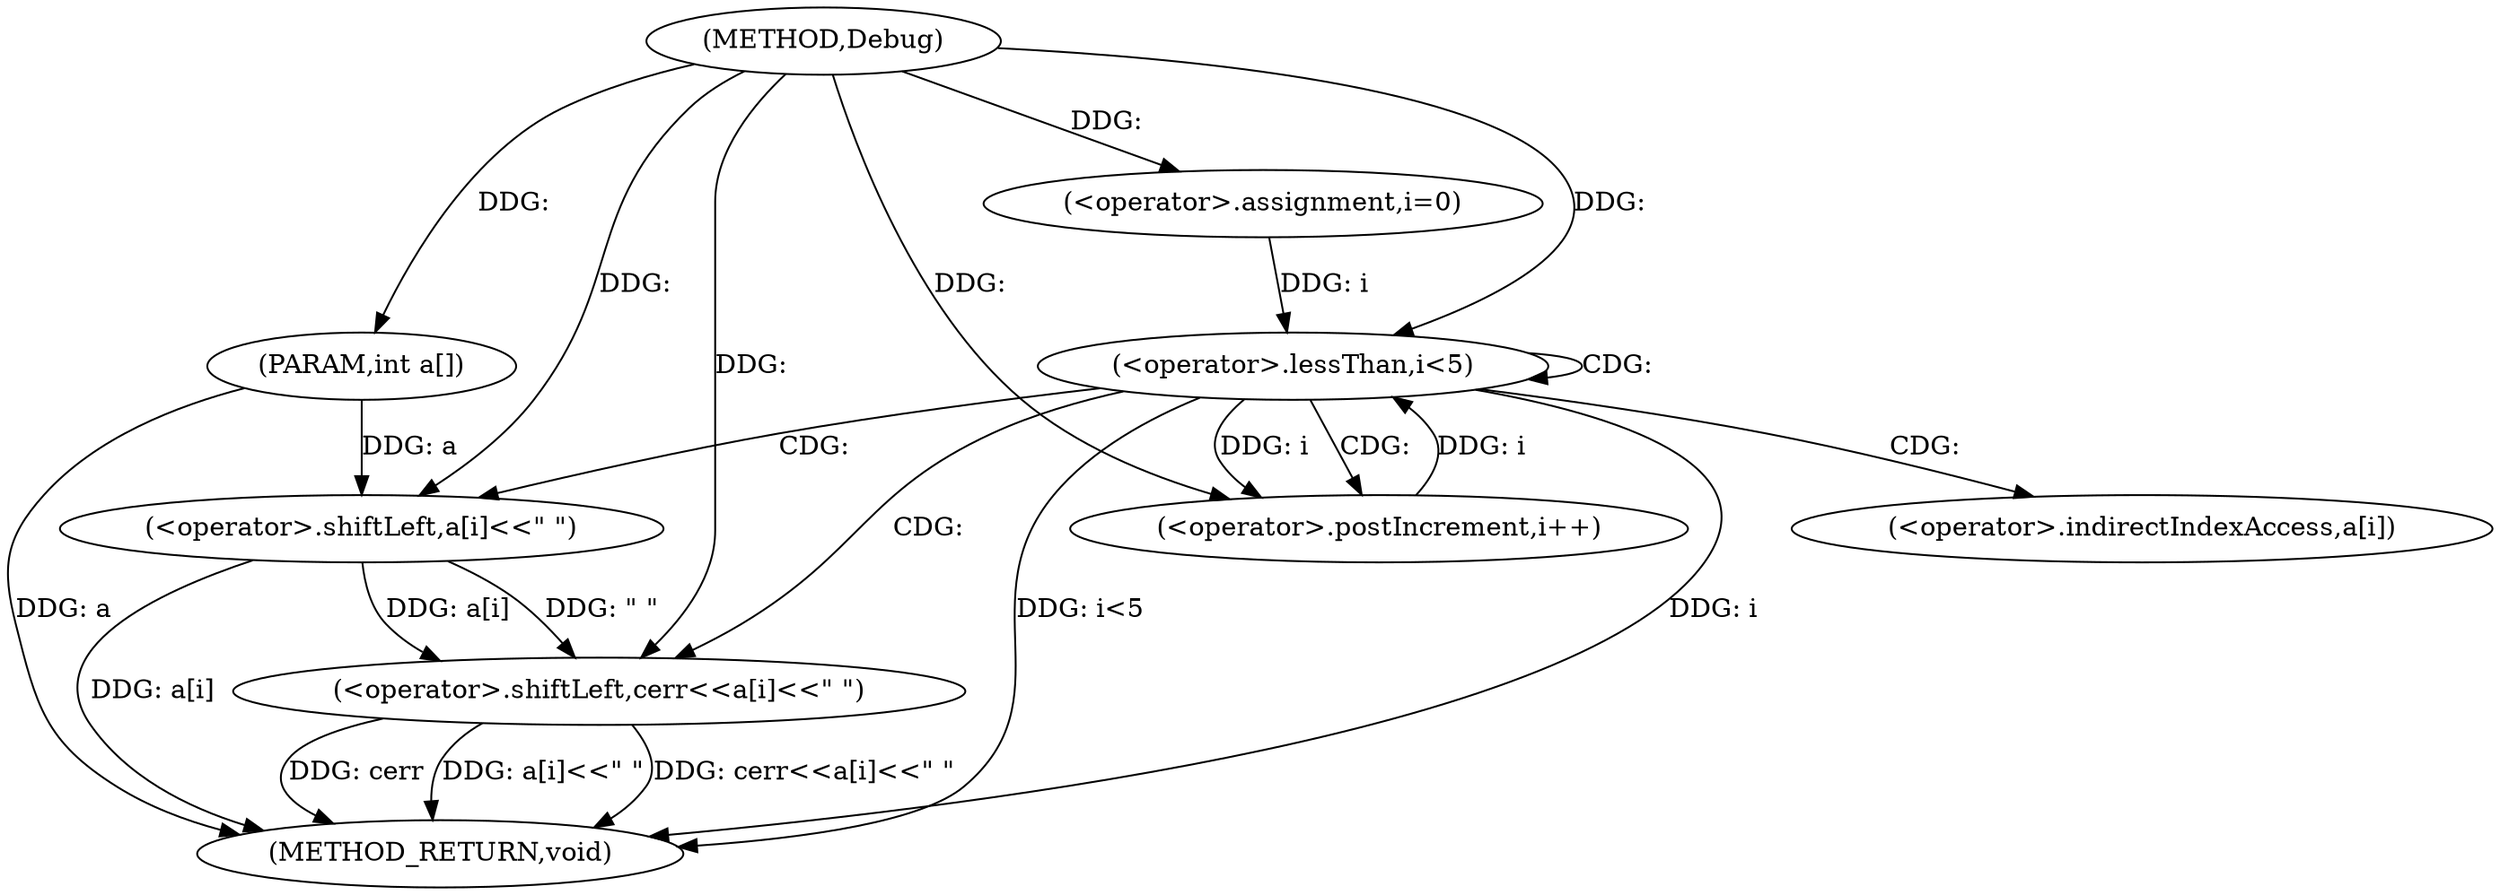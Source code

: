 digraph "Debug" {  
"1000115" [label = "(METHOD,Debug)" ]
"1000136" [label = "(METHOD_RETURN,void)" ]
"1000116" [label = "(PARAM,int a[])" ]
"1000120" [label = "(<operator>.assignment,i=0)" ]
"1000123" [label = "(<operator>.lessThan,i<5)" ]
"1000126" [label = "(<operator>.postIncrement,i++)" ]
"1000129" [label = "(<operator>.shiftLeft,cerr<<a[i]<<\" \")" ]
"1000131" [label = "(<operator>.shiftLeft,a[i]<<\" \")" ]
"1000132" [label = "(<operator>.indirectIndexAccess,a[i])" ]
  "1000116" -> "1000136"  [ label = "DDG: a"] 
  "1000123" -> "1000136"  [ label = "DDG: i"] 
  "1000123" -> "1000136"  [ label = "DDG: i<5"] 
  "1000131" -> "1000136"  [ label = "DDG: a[i]"] 
  "1000129" -> "1000136"  [ label = "DDG: a[i]<<\" \""] 
  "1000129" -> "1000136"  [ label = "DDG: cerr<<a[i]<<\" \""] 
  "1000129" -> "1000136"  [ label = "DDG: cerr"] 
  "1000115" -> "1000116"  [ label = "DDG: "] 
  "1000115" -> "1000120"  [ label = "DDG: "] 
  "1000120" -> "1000123"  [ label = "DDG: i"] 
  "1000126" -> "1000123"  [ label = "DDG: i"] 
  "1000115" -> "1000123"  [ label = "DDG: "] 
  "1000123" -> "1000126"  [ label = "DDG: i"] 
  "1000115" -> "1000126"  [ label = "DDG: "] 
  "1000115" -> "1000129"  [ label = "DDG: "] 
  "1000131" -> "1000129"  [ label = "DDG: a[i]"] 
  "1000131" -> "1000129"  [ label = "DDG: \" \""] 
  "1000116" -> "1000131"  [ label = "DDG: a"] 
  "1000115" -> "1000131"  [ label = "DDG: "] 
  "1000123" -> "1000132"  [ label = "CDG: "] 
  "1000123" -> "1000129"  [ label = "CDG: "] 
  "1000123" -> "1000123"  [ label = "CDG: "] 
  "1000123" -> "1000131"  [ label = "CDG: "] 
  "1000123" -> "1000126"  [ label = "CDG: "] 
}
